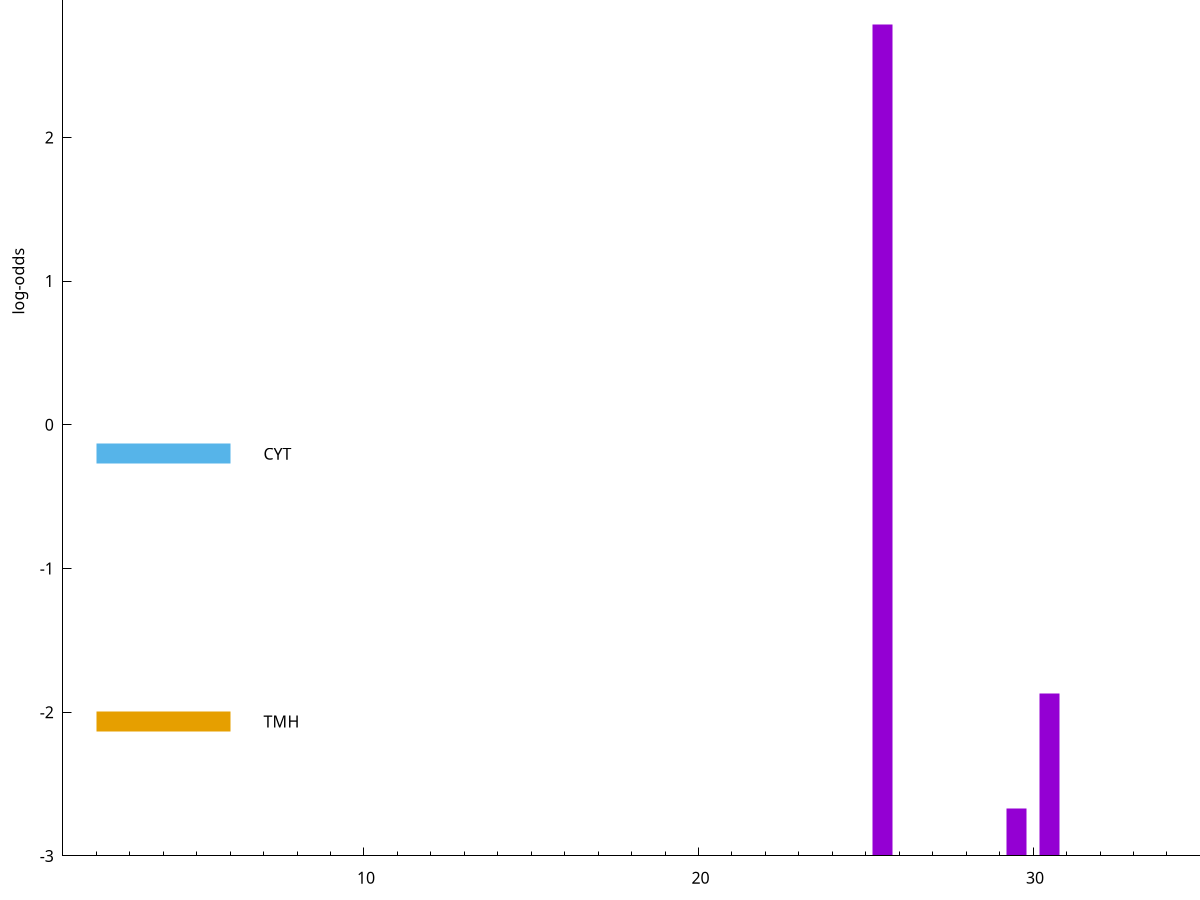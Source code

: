 set title "LipoP predictions for SRR5666510.gff"
set size 2., 1.4
set xrange [1:70] 
set mxtics 10
set yrange [-3:5]
set y2range [0:8]
set ylabel "log-odds"
set term postscript eps color solid "Helvetica" 30
set output "SRR5666510.gff14.eps"
set arrow from 2,4.62883 to 6,4.62883 nohead lt 1 lw 20
set label "SpI" at 7,4.62883
set arrow from 2,-0.200913 to 6,-0.200913 nohead lt 3 lw 20
set label "CYT" at 7,-0.200913
set arrow from 2,-2.06452 to 6,-2.06452 nohead lt 4 lw 20
set label "TMH" at 7,-2.06452
set arrow from 2,4.62883 to 6,4.62883 nohead lt 1 lw 20
set label "SpI" at 7,4.62883
# NOTE: The scores below are the log-odds scores with the threshold
# NOTE: subtracted (a hack to make gnuplot make the histogram all
# NOTE: look nice).
plot "-" axes x1y2 title "" with impulses lt 1 lw 20
35.500000 7.050920
25.500000 5.785370
36.500000 2.138058
30.500000 1.129390
29.500000 0.328980
e
exit
